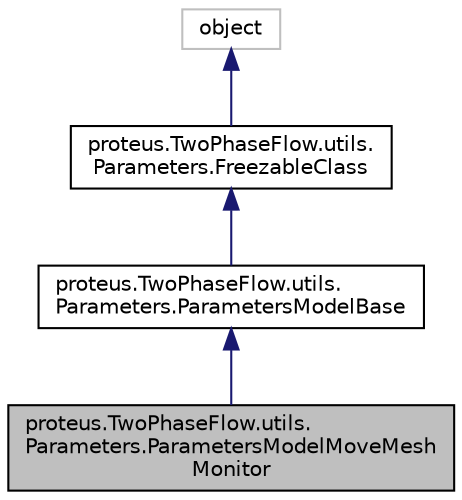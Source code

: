 digraph "proteus.TwoPhaseFlow.utils.Parameters.ParametersModelMoveMeshMonitor"
{
 // LATEX_PDF_SIZE
  edge [fontname="Helvetica",fontsize="10",labelfontname="Helvetica",labelfontsize="10"];
  node [fontname="Helvetica",fontsize="10",shape=record];
  Node1 [label="proteus.TwoPhaseFlow.utils.\lParameters.ParametersModelMoveMesh\lMonitor",height=0.2,width=0.4,color="black", fillcolor="grey75", style="filled", fontcolor="black",tooltip=" "];
  Node2 -> Node1 [dir="back",color="midnightblue",fontsize="10",style="solid",fontname="Helvetica"];
  Node2 [label="proteus.TwoPhaseFlow.utils.\lParameters.ParametersModelBase",height=0.2,width=0.4,color="black", fillcolor="white", style="filled",URL="$classproteus_1_1TwoPhaseFlow_1_1utils_1_1Parameters_1_1ParametersModelBase.html",tooltip=" "];
  Node3 -> Node2 [dir="back",color="midnightblue",fontsize="10",style="solid",fontname="Helvetica"];
  Node3 [label="proteus.TwoPhaseFlow.utils.\lParameters.FreezableClass",height=0.2,width=0.4,color="black", fillcolor="white", style="filled",URL="$classproteus_1_1TwoPhaseFlow_1_1utils_1_1Parameters_1_1FreezableClass.html",tooltip=" "];
  Node4 -> Node3 [dir="back",color="midnightblue",fontsize="10",style="solid",fontname="Helvetica"];
  Node4 [label="object",height=0.2,width=0.4,color="grey75", fillcolor="white", style="filled",tooltip=" "];
}
